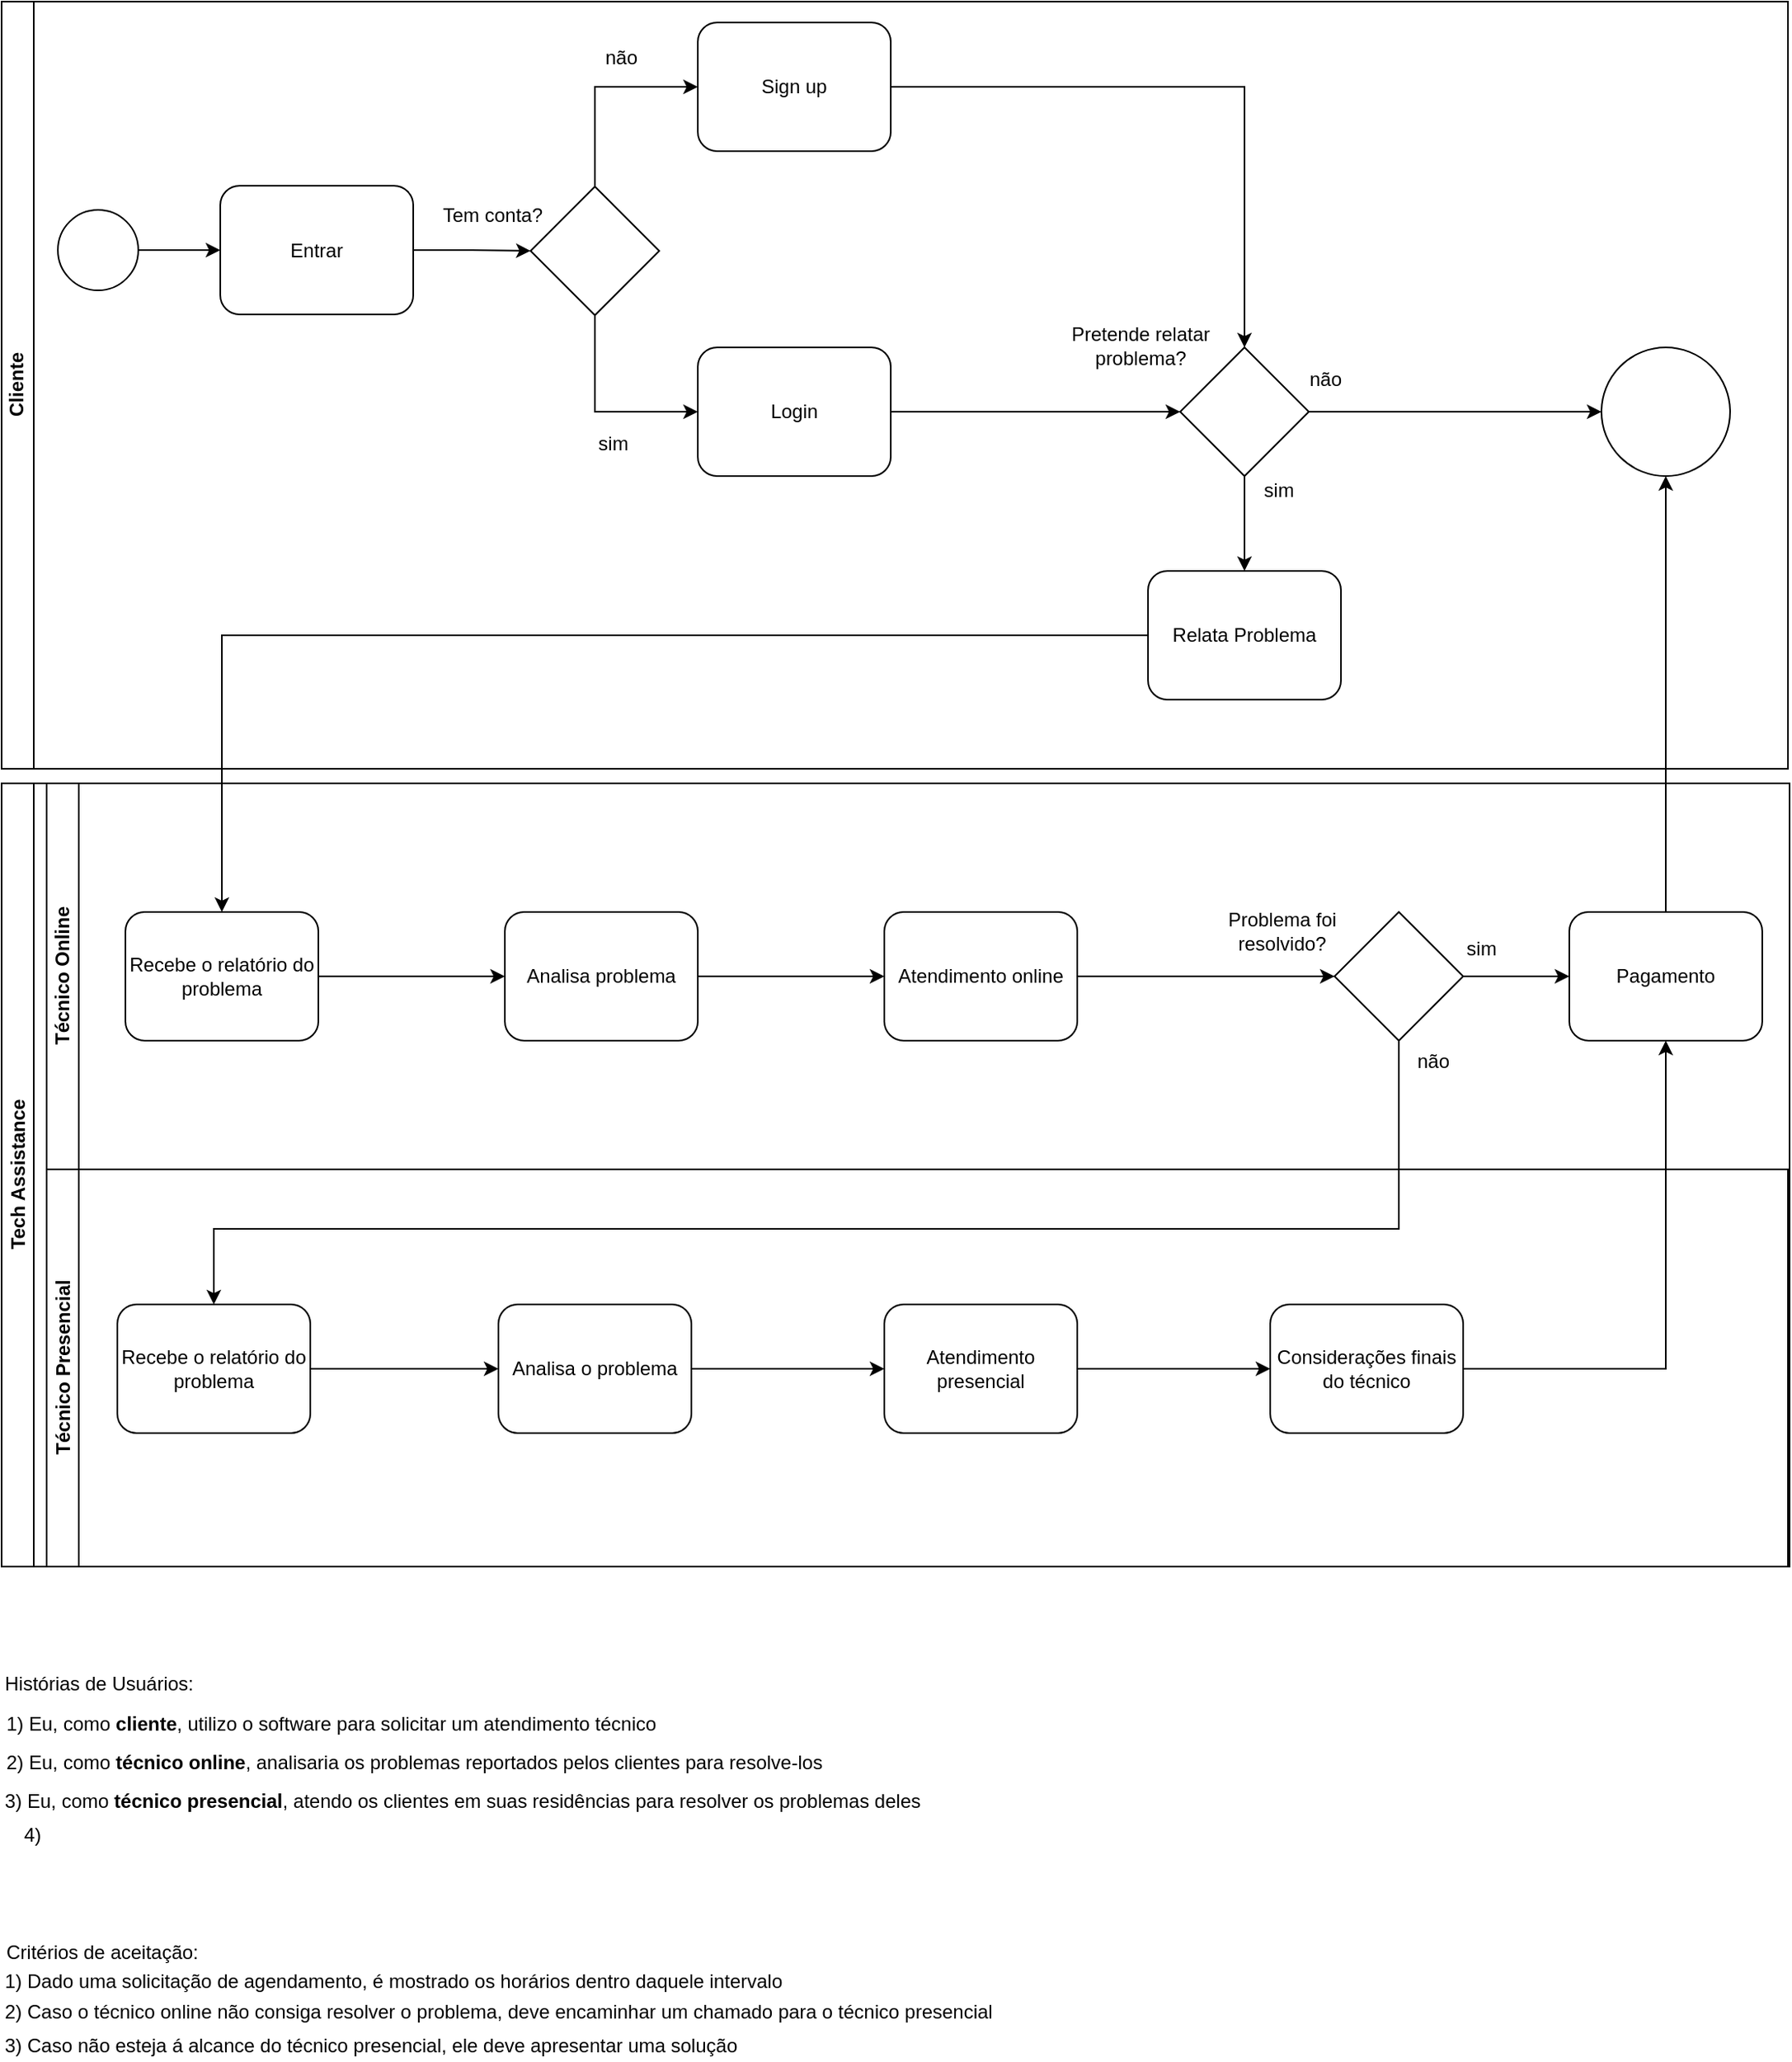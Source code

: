 <mxfile version="14.5.1" type="device" pages="4"><diagram id="fhYrM6fedOREc8LX-6zd" name="Fluxo de Negócios"><mxGraphModel dx="1422" dy="822" grid="0" gridSize="10" guides="1" tooltips="1" connect="1" arrows="1" fold="1" page="1" pageScale="1" pageWidth="1169" pageHeight="1654" math="0" shadow="0"><root><mxCell id="0"/><mxCell id="1" parent="0"/><mxCell id="6hOFbWfF97zYFT2G8j-g-1" value="Cliente" style="swimlane;html=1;horizontal=0;startSize=20;" parent="1" vertex="1"><mxGeometry x="29" y="41" width="1111" height="477" as="geometry"/></mxCell><mxCell id="6hOFbWfF97zYFT2G8j-g-12" style="edgeStyle=orthogonalEdgeStyle;rounded=0;orthogonalLoop=1;jettySize=auto;html=1;exitX=1;exitY=0.5;exitDx=0;exitDy=0;entryX=0;entryY=0.5;entryDx=0;entryDy=0;" parent="6hOFbWfF97zYFT2G8j-g-1" source="6hOFbWfF97zYFT2G8j-g-3" target="6hOFbWfF97zYFT2G8j-g-5" edge="1"><mxGeometry relative="1" as="geometry"/></mxCell><mxCell id="6hOFbWfF97zYFT2G8j-g-3" value="" style="shape=mxgraph.bpmn.shape;html=1;verticalLabelPosition=bottom;labelBackgroundColor=#ffffff;verticalAlign=top;align=center;perimeter=ellipsePerimeter;outlineConnect=0;outline=standard;symbol=general;" parent="6hOFbWfF97zYFT2G8j-g-1" vertex="1"><mxGeometry x="35" y="129.5" width="50" height="50" as="geometry"/></mxCell><mxCell id="6hOFbWfF97zYFT2G8j-g-7" style="edgeStyle=orthogonalEdgeStyle;rounded=0;orthogonalLoop=1;jettySize=auto;html=1;exitX=1;exitY=0.5;exitDx=0;exitDy=0;entryX=0;entryY=0.5;entryDx=0;entryDy=0;" parent="6hOFbWfF97zYFT2G8j-g-1" source="6hOFbWfF97zYFT2G8j-g-5" target="6hOFbWfF97zYFT2G8j-g-6" edge="1"><mxGeometry relative="1" as="geometry"/></mxCell><mxCell id="6hOFbWfF97zYFT2G8j-g-5" value="Entrar" style="shape=ext;rounded=1;html=1;whiteSpace=wrap;" parent="6hOFbWfF97zYFT2G8j-g-1" vertex="1"><mxGeometry x="136" y="114.5" width="120" height="80" as="geometry"/></mxCell><mxCell id="6hOFbWfF97zYFT2G8j-g-10" style="edgeStyle=orthogonalEdgeStyle;rounded=0;orthogonalLoop=1;jettySize=auto;html=1;exitX=0.5;exitY=0;exitDx=0;exitDy=0;entryX=0;entryY=0.5;entryDx=0;entryDy=0;" parent="6hOFbWfF97zYFT2G8j-g-1" source="6hOFbWfF97zYFT2G8j-g-6" target="6hOFbWfF97zYFT2G8j-g-9" edge="1"><mxGeometry relative="1" as="geometry"/></mxCell><mxCell id="6hOFbWfF97zYFT2G8j-g-11" style="edgeStyle=orthogonalEdgeStyle;rounded=0;orthogonalLoop=1;jettySize=auto;html=1;exitX=0.5;exitY=1;exitDx=0;exitDy=0;entryX=0;entryY=0.5;entryDx=0;entryDy=0;" parent="6hOFbWfF97zYFT2G8j-g-1" source="6hOFbWfF97zYFT2G8j-g-6" target="6hOFbWfF97zYFT2G8j-g-8" edge="1"><mxGeometry relative="1" as="geometry"/></mxCell><mxCell id="6hOFbWfF97zYFT2G8j-g-6" value="" style="rhombus;whiteSpace=wrap;html=1;" parent="6hOFbWfF97zYFT2G8j-g-1" vertex="1"><mxGeometry x="329" y="115" width="80" height="80" as="geometry"/></mxCell><mxCell id="6hOFbWfF97zYFT2G8j-g-22" style="edgeStyle=orthogonalEdgeStyle;rounded=0;orthogonalLoop=1;jettySize=auto;html=1;exitX=1;exitY=0.5;exitDx=0;exitDy=0;entryX=0;entryY=0.5;entryDx=0;entryDy=0;" parent="6hOFbWfF97zYFT2G8j-g-1" source="6hOFbWfF97zYFT2G8j-g-8" target="6hOFbWfF97zYFT2G8j-g-21" edge="1"><mxGeometry relative="1" as="geometry"/></mxCell><mxCell id="6hOFbWfF97zYFT2G8j-g-8" value="Login" style="shape=ext;rounded=1;html=1;whiteSpace=wrap;" parent="6hOFbWfF97zYFT2G8j-g-1" vertex="1"><mxGeometry x="433" y="215" width="120" height="80" as="geometry"/></mxCell><mxCell id="6hOFbWfF97zYFT2G8j-g-14" style="edgeStyle=orthogonalEdgeStyle;rounded=0;orthogonalLoop=1;jettySize=auto;html=1;exitX=1;exitY=0.5;exitDx=0;exitDy=0;entryX=0.5;entryY=0;entryDx=0;entryDy=0;" parent="6hOFbWfF97zYFT2G8j-g-1" source="6hOFbWfF97zYFT2G8j-g-9" target="6hOFbWfF97zYFT2G8j-g-21" edge="1"><mxGeometry relative="1" as="geometry"><mxPoint x="713" y="53" as="targetPoint"/></mxGeometry></mxCell><mxCell id="6hOFbWfF97zYFT2G8j-g-9" value="Sign up" style="shape=ext;rounded=1;html=1;whiteSpace=wrap;" parent="6hOFbWfF97zYFT2G8j-g-1" vertex="1"><mxGeometry x="433" y="13" width="120" height="80" as="geometry"/></mxCell><mxCell id="6hOFbWfF97zYFT2G8j-g-16" value="Tem conta?" style="text;html=1;align=center;verticalAlign=middle;resizable=0;points=[];autosize=1;" parent="6hOFbWfF97zYFT2G8j-g-1" vertex="1"><mxGeometry x="269" y="124" width="72" height="18" as="geometry"/></mxCell><mxCell id="6hOFbWfF97zYFT2G8j-g-17" value="sim" style="text;html=1;align=center;verticalAlign=middle;resizable=0;points=[];autosize=1;" parent="6hOFbWfF97zYFT2G8j-g-1" vertex="1"><mxGeometry x="365" y="266" width="29" height="18" as="geometry"/></mxCell><mxCell id="6hOFbWfF97zYFT2G8j-g-18" value="não" style="text;html=1;align=center;verticalAlign=middle;resizable=0;points=[];autosize=1;" parent="6hOFbWfF97zYFT2G8j-g-1" vertex="1"><mxGeometry x="370" y="26" width="30" height="18" as="geometry"/></mxCell><mxCell id="6hOFbWfF97zYFT2G8j-g-26" style="edgeStyle=orthogonalEdgeStyle;rounded=0;orthogonalLoop=1;jettySize=auto;html=1;exitX=1;exitY=0.5;exitDx=0;exitDy=0;entryX=0;entryY=0.5;entryDx=0;entryDy=0;" parent="6hOFbWfF97zYFT2G8j-g-1" source="6hOFbWfF97zYFT2G8j-g-21" target="6hOFbWfF97zYFT2G8j-g-25" edge="1"><mxGeometry relative="1" as="geometry"/></mxCell><mxCell id="6hOFbWfF97zYFT2G8j-g-32" style="edgeStyle=orthogonalEdgeStyle;rounded=0;orthogonalLoop=1;jettySize=auto;html=1;exitX=0.5;exitY=1;exitDx=0;exitDy=0;entryX=0.5;entryY=0;entryDx=0;entryDy=0;" parent="6hOFbWfF97zYFT2G8j-g-1" source="6hOFbWfF97zYFT2G8j-g-21" target="6hOFbWfF97zYFT2G8j-g-31" edge="1"><mxGeometry relative="1" as="geometry"/></mxCell><mxCell id="6hOFbWfF97zYFT2G8j-g-21" value="" style="rhombus;whiteSpace=wrap;html=1;" parent="6hOFbWfF97zYFT2G8j-g-1" vertex="1"><mxGeometry x="733" y="215" width="80" height="80" as="geometry"/></mxCell><mxCell id="6hOFbWfF97zYFT2G8j-g-24" value="Pretende relatar&lt;br&gt;problema?" style="text;html=1;align=center;verticalAlign=middle;resizable=0;points=[];autosize=1;" parent="6hOFbWfF97zYFT2G8j-g-1" vertex="1"><mxGeometry x="660" y="198" width="96" height="32" as="geometry"/></mxCell><mxCell id="6hOFbWfF97zYFT2G8j-g-25" value="" style="ellipse;whiteSpace=wrap;html=1;aspect=fixed;" parent="6hOFbWfF97zYFT2G8j-g-1" vertex="1"><mxGeometry x="995" y="215" width="80" height="80" as="geometry"/></mxCell><mxCell id="6hOFbWfF97zYFT2G8j-g-27" value="não" style="text;html=1;align=center;verticalAlign=middle;resizable=0;points=[];autosize=1;" parent="6hOFbWfF97zYFT2G8j-g-1" vertex="1"><mxGeometry x="808" y="226" width="30" height="18" as="geometry"/></mxCell><mxCell id="6hOFbWfF97zYFT2G8j-g-28" value="sim" style="text;html=1;align=center;verticalAlign=middle;resizable=0;points=[];autosize=1;" parent="6hOFbWfF97zYFT2G8j-g-1" vertex="1"><mxGeometry x="779" y="295" width="29" height="18" as="geometry"/></mxCell><mxCell id="6hOFbWfF97zYFT2G8j-g-31" value="Relata Problema" style="shape=ext;rounded=1;html=1;whiteSpace=wrap;" parent="6hOFbWfF97zYFT2G8j-g-1" vertex="1"><mxGeometry x="713" y="354" width="120" height="80" as="geometry"/></mxCell><mxCell id="6hOFbWfF97zYFT2G8j-g-20" value="Tech Assistance" style="swimlane;html=1;horizontal=0;startSize=20;" parent="1" vertex="1"><mxGeometry x="29" y="527" width="1112" height="487" as="geometry"/></mxCell><mxCell id="6hOFbWfF97zYFT2G8j-g-30" value="Técnico Online" style="swimlane;html=1;horizontal=0;startSize=20;" parent="6hOFbWfF97zYFT2G8j-g-20" vertex="1"><mxGeometry x="28" width="1084" height="240" as="geometry"/></mxCell><mxCell id="6hOFbWfF97zYFT2G8j-g-37" style="edgeStyle=orthogonalEdgeStyle;rounded=0;orthogonalLoop=1;jettySize=auto;html=1;exitX=1;exitY=0.5;exitDx=0;exitDy=0;entryX=0;entryY=0.5;entryDx=0;entryDy=0;" parent="6hOFbWfF97zYFT2G8j-g-30" source="6hOFbWfF97zYFT2G8j-g-33" target="6hOFbWfF97zYFT2G8j-g-36" edge="1"><mxGeometry relative="1" as="geometry"/></mxCell><mxCell id="6hOFbWfF97zYFT2G8j-g-33" value="Recebe o relatório do problema" style="shape=ext;rounded=1;html=1;whiteSpace=wrap;" parent="6hOFbWfF97zYFT2G8j-g-30" vertex="1"><mxGeometry x="49" y="80" width="120" height="80" as="geometry"/></mxCell><mxCell id="6hOFbWfF97zYFT2G8j-g-41" style="edgeStyle=orthogonalEdgeStyle;rounded=0;orthogonalLoop=1;jettySize=auto;html=1;exitX=1;exitY=0.5;exitDx=0;exitDy=0;entryX=0;entryY=0.5;entryDx=0;entryDy=0;" parent="6hOFbWfF97zYFT2G8j-g-30" source="6hOFbWfF97zYFT2G8j-g-36" target="6hOFbWfF97zYFT2G8j-g-40" edge="1"><mxGeometry relative="1" as="geometry"/></mxCell><mxCell id="6hOFbWfF97zYFT2G8j-g-36" value="Analisa problema" style="shape=ext;rounded=1;html=1;whiteSpace=wrap;" parent="6hOFbWfF97zYFT2G8j-g-30" vertex="1"><mxGeometry x="285" y="80" width="120" height="80" as="geometry"/></mxCell><mxCell id="6hOFbWfF97zYFT2G8j-g-43" style="edgeStyle=orthogonalEdgeStyle;rounded=0;orthogonalLoop=1;jettySize=auto;html=1;exitX=1;exitY=0.5;exitDx=0;exitDy=0;entryX=0;entryY=0.5;entryDx=0;entryDy=0;" parent="6hOFbWfF97zYFT2G8j-g-30" source="6hOFbWfF97zYFT2G8j-g-40" target="6hOFbWfF97zYFT2G8j-g-42" edge="1"><mxGeometry relative="1" as="geometry"/></mxCell><mxCell id="6hOFbWfF97zYFT2G8j-g-40" value="Atendimento online" style="shape=ext;rounded=1;html=1;whiteSpace=wrap;" parent="6hOFbWfF97zYFT2G8j-g-30" vertex="1"><mxGeometry x="521" y="80" width="120" height="80" as="geometry"/></mxCell><mxCell id="LkQ3J-r3MltWaJuAtTZb-3" style="edgeStyle=orthogonalEdgeStyle;rounded=0;orthogonalLoop=1;jettySize=auto;html=1;exitX=1;exitY=0.5;exitDx=0;exitDy=0;" parent="6hOFbWfF97zYFT2G8j-g-30" source="6hOFbWfF97zYFT2G8j-g-42" target="LkQ3J-r3MltWaJuAtTZb-1" edge="1"><mxGeometry relative="1" as="geometry"/></mxCell><mxCell id="6hOFbWfF97zYFT2G8j-g-42" value="" style="rhombus;whiteSpace=wrap;html=1;" parent="6hOFbWfF97zYFT2G8j-g-30" vertex="1"><mxGeometry x="801" y="80" width="80" height="80" as="geometry"/></mxCell><mxCell id="6hOFbWfF97zYFT2G8j-g-45" value="Problema foi&lt;br&gt;resolvido?" style="text;html=1;align=center;verticalAlign=middle;resizable=0;points=[];autosize=1;" parent="6hOFbWfF97zYFT2G8j-g-30" vertex="1"><mxGeometry x="729" y="76" width="77" height="32" as="geometry"/></mxCell><mxCell id="6hOFbWfF97zYFT2G8j-g-46" value="sim" style="text;html=1;align=center;verticalAlign=middle;resizable=0;points=[];autosize=1;" parent="6hOFbWfF97zYFT2G8j-g-30" vertex="1"><mxGeometry x="877" y="94" width="29" height="18" as="geometry"/></mxCell><mxCell id="6hOFbWfF97zYFT2G8j-g-47" value="não" style="text;html=1;align=center;verticalAlign=middle;resizable=0;points=[];autosize=1;" parent="6hOFbWfF97zYFT2G8j-g-30" vertex="1"><mxGeometry x="847" y="164" width="30" height="18" as="geometry"/></mxCell><mxCell id="LkQ3J-r3MltWaJuAtTZb-1" value="Pagamento" style="shape=ext;rounded=1;html=1;whiteSpace=wrap;" parent="6hOFbWfF97zYFT2G8j-g-30" vertex="1"><mxGeometry x="947" y="80" width="120" height="80" as="geometry"/></mxCell><mxCell id="6hOFbWfF97zYFT2G8j-g-49" value="Técnico Presencial" style="swimlane;html=1;horizontal=0;startSize=20;" parent="6hOFbWfF97zYFT2G8j-g-20" vertex="1"><mxGeometry x="28" y="240" width="1083" height="247" as="geometry"/></mxCell><mxCell id="6hOFbWfF97zYFT2G8j-g-53" style="edgeStyle=orthogonalEdgeStyle;rounded=0;orthogonalLoop=1;jettySize=auto;html=1;exitX=1;exitY=0.5;exitDx=0;exitDy=0;entryX=0;entryY=0.5;entryDx=0;entryDy=0;" parent="6hOFbWfF97zYFT2G8j-g-49" source="6hOFbWfF97zYFT2G8j-g-50" target="6hOFbWfF97zYFT2G8j-g-52" edge="1"><mxGeometry relative="1" as="geometry"/></mxCell><mxCell id="6hOFbWfF97zYFT2G8j-g-50" value="Recebe o relatório do problema" style="shape=ext;rounded=1;html=1;whiteSpace=wrap;" parent="6hOFbWfF97zYFT2G8j-g-49" vertex="1"><mxGeometry x="44" y="84" width="120" height="80" as="geometry"/></mxCell><mxCell id="6hOFbWfF97zYFT2G8j-g-55" style="edgeStyle=orthogonalEdgeStyle;rounded=0;orthogonalLoop=1;jettySize=auto;html=1;exitX=1;exitY=0.5;exitDx=0;exitDy=0;entryX=0;entryY=0.5;entryDx=0;entryDy=0;" parent="6hOFbWfF97zYFT2G8j-g-49" source="6hOFbWfF97zYFT2G8j-g-52" target="6hOFbWfF97zYFT2G8j-g-54" edge="1"><mxGeometry relative="1" as="geometry"/></mxCell><mxCell id="6hOFbWfF97zYFT2G8j-g-52" value="Analisa o problema" style="shape=ext;rounded=1;html=1;whiteSpace=wrap;" parent="6hOFbWfF97zYFT2G8j-g-49" vertex="1"><mxGeometry x="281" y="84" width="120" height="80" as="geometry"/></mxCell><mxCell id="6hOFbWfF97zYFT2G8j-g-57" style="edgeStyle=orthogonalEdgeStyle;rounded=0;orthogonalLoop=1;jettySize=auto;html=1;exitX=1;exitY=0.5;exitDx=0;exitDy=0;entryX=0;entryY=0.5;entryDx=0;entryDy=0;" parent="6hOFbWfF97zYFT2G8j-g-49" source="6hOFbWfF97zYFT2G8j-g-54" target="6hOFbWfF97zYFT2G8j-g-56" edge="1"><mxGeometry relative="1" as="geometry"/></mxCell><mxCell id="6hOFbWfF97zYFT2G8j-g-54" value="Atendimento presencial" style="shape=ext;rounded=1;html=1;whiteSpace=wrap;" parent="6hOFbWfF97zYFT2G8j-g-49" vertex="1"><mxGeometry x="521" y="84" width="120" height="80" as="geometry"/></mxCell><mxCell id="6hOFbWfF97zYFT2G8j-g-56" value="Considerações finais do técnico" style="shape=ext;rounded=1;html=1;whiteSpace=wrap;" parent="6hOFbWfF97zYFT2G8j-g-49" vertex="1"><mxGeometry x="761" y="84" width="120" height="80" as="geometry"/></mxCell><mxCell id="6hOFbWfF97zYFT2G8j-g-51" style="edgeStyle=orthogonalEdgeStyle;rounded=0;orthogonalLoop=1;jettySize=auto;html=1;exitX=0.5;exitY=1;exitDx=0;exitDy=0;entryX=0.5;entryY=0;entryDx=0;entryDy=0;" parent="6hOFbWfF97zYFT2G8j-g-20" source="6hOFbWfF97zYFT2G8j-g-42" target="6hOFbWfF97zYFT2G8j-g-50" edge="1"><mxGeometry relative="1" as="geometry"><Array as="points"><mxPoint x="869" y="277"/><mxPoint x="132" y="277"/></Array></mxGeometry></mxCell><mxCell id="LkQ3J-r3MltWaJuAtTZb-2" style="edgeStyle=orthogonalEdgeStyle;rounded=0;orthogonalLoop=1;jettySize=auto;html=1;exitX=1;exitY=0.5;exitDx=0;exitDy=0;" parent="6hOFbWfF97zYFT2G8j-g-20" source="6hOFbWfF97zYFT2G8j-g-56" target="LkQ3J-r3MltWaJuAtTZb-1" edge="1"><mxGeometry relative="1" as="geometry"/></mxCell><mxCell id="6hOFbWfF97zYFT2G8j-g-48" style="edgeStyle=orthogonalEdgeStyle;rounded=0;orthogonalLoop=1;jettySize=auto;html=1;exitX=0;exitY=0.5;exitDx=0;exitDy=0;entryX=0.5;entryY=0;entryDx=0;entryDy=0;" parent="1" source="6hOFbWfF97zYFT2G8j-g-31" target="6hOFbWfF97zYFT2G8j-g-33" edge="1"><mxGeometry relative="1" as="geometry"/></mxCell><mxCell id="LkQ3J-r3MltWaJuAtTZb-4" style="edgeStyle=orthogonalEdgeStyle;rounded=0;orthogonalLoop=1;jettySize=auto;html=1;exitX=0.5;exitY=0;exitDx=0;exitDy=0;entryX=0.5;entryY=1;entryDx=0;entryDy=0;" parent="1" source="LkQ3J-r3MltWaJuAtTZb-1" target="6hOFbWfF97zYFT2G8j-g-25" edge="1"><mxGeometry relative="1" as="geometry"/></mxCell><mxCell id="DTJ91bI0KCERQVyv46Px-1" value="Histórias de Usuários:" style="text;html=1;align=left;verticalAlign=middle;resizable=0;points=[];autosize=1;" parent="1" vertex="1"><mxGeometry x="29" y="1078" width="127" height="18" as="geometry"/></mxCell><mxCell id="DTJ91bI0KCERQVyv46Px-2" value="1) Eu, como &lt;b&gt;cliente&lt;/b&gt;, utilizo o software para solicitar um atendimento técnico" style="text;html=1;align=left;verticalAlign=middle;resizable=0;points=[];autosize=1;" parent="1" vertex="1"><mxGeometry x="30" y="1103" width="414" height="18" as="geometry"/></mxCell><mxCell id="DTJ91bI0KCERQVyv46Px-3" value="&lt;div&gt;&lt;span&gt;2) Eu, como &lt;/span&gt;&lt;b&gt;técnico online&lt;/b&gt;&lt;span&gt;, analisaria os problemas reportados pelos clientes para resolve-los&lt;/span&gt;&lt;/div&gt;" style="text;html=1;align=left;verticalAlign=middle;resizable=0;points=[];autosize=1;" parent="1" vertex="1"><mxGeometry x="30" y="1127" width="518" height="18" as="geometry"/></mxCell><mxCell id="DTJ91bI0KCERQVyv46Px-4" value="3) Eu, como &lt;b&gt;técnico presencial&lt;/b&gt;, atendo os clientes em suas residências para resolver os problemas deles" style="text;html=1;align=left;verticalAlign=middle;resizable=0;points=[];autosize=1;" parent="1" vertex="1"><mxGeometry x="29" y="1151" width="580" height="18" as="geometry"/></mxCell><mxCell id="CYKeE9gmk5xtWuaOP8tf-1" value="Critérios de aceitação:" style="text;html=1;align=left;verticalAlign=middle;resizable=0;points=[];autosize=1;" parent="1" vertex="1"><mxGeometry x="30" y="1245" width="129" height="18" as="geometry"/></mxCell><mxCell id="CYKeE9gmk5xtWuaOP8tf-2" value="1) Dado uma solicitação de agendamento, é mostrado os horários dentro daquele intervalo" style="text;html=1;align=left;verticalAlign=middle;resizable=0;points=[];autosize=1;" parent="1" vertex="1"><mxGeometry x="29" y="1263" width="494" height="18" as="geometry"/></mxCell><mxCell id="CYKeE9gmk5xtWuaOP8tf-3" value="2) Caso o técnico online não consiga resolver o problema, deve encaminhar um chamado para o técnico presencial&amp;nbsp;" style="text;html=1;align=left;verticalAlign=middle;resizable=0;points=[];autosize=1;" parent="1" vertex="1"><mxGeometry x="29" y="1282" width="628" height="18" as="geometry"/></mxCell><mxCell id="CYKeE9gmk5xtWuaOP8tf-4" value="3) Caso não esteja á alcance do técnico presencial, ele deve apresentar uma solução" style="text;html=1;align=left;verticalAlign=middle;resizable=0;points=[];autosize=1;" parent="1" vertex="1"><mxGeometry x="29" y="1303" width="466" height="18" as="geometry"/></mxCell><mxCell id="KHl_Q2VWsp2eJojomjVz-1" value="4)&amp;nbsp;" style="text;html=1;strokeColor=none;fillColor=none;align=center;verticalAlign=middle;whiteSpace=wrap;rounded=0;" vertex="1" parent="1"><mxGeometry x="30" y="1171" width="40" height="20" as="geometry"/></mxCell></root></mxGraphModel></diagram><diagram id="Uy4hzoEuqUokP6v6UYgX" name="Diagrama ER"><mxGraphModel dx="1422" dy="822" grid="0" gridSize="10" guides="1" tooltips="1" connect="1" arrows="1" fold="1" page="1" pageScale="1" pageWidth="1169" pageHeight="1654" math="0" shadow="0"><root><mxCell id="2-ZSqhqYMnoBmDnUbMwL-0"/><mxCell id="2-ZSqhqYMnoBmDnUbMwL-1" parent="2-ZSqhqYMnoBmDnUbMwL-0"/><mxCell id="zXhLOtwSqZOTrxeQM2Ml-44" value="" style="ellipse;whiteSpace=wrap;html=1;" parent="2-ZSqhqYMnoBmDnUbMwL-1" vertex="1"><mxGeometry x="195" y="618" width="120" height="60" as="geometry"/></mxCell><mxCell id="zXhLOtwSqZOTrxeQM2Ml-41" value="" style="ellipse;whiteSpace=wrap;html=1;" parent="2-ZSqhqYMnoBmDnUbMwL-1" vertex="1"><mxGeometry x="458" y="656" width="120" height="60" as="geometry"/></mxCell><mxCell id="aGDb4Ro1W5bUOzmWCLxA-2" style="rounded=0;orthogonalLoop=1;jettySize=auto;html=1;exitX=0;exitY=0.5;exitDx=0;exitDy=0;entryX=1;entryY=0.5;entryDx=0;entryDy=0;endArrow=none;endFill=0;" parent="2-ZSqhqYMnoBmDnUbMwL-1" source="aGDb4Ro1W5bUOzmWCLxA-0" target="aGDb4Ro1W5bUOzmWCLxA-1" edge="1"><mxGeometry relative="1" as="geometry"/></mxCell><mxCell id="aGDb4Ro1W5bUOzmWCLxA-4" style="edgeStyle=none;rounded=0;orthogonalLoop=1;jettySize=auto;html=1;exitX=0;exitY=0;exitDx=0;exitDy=0;entryX=1;entryY=1;entryDx=0;entryDy=0;endArrow=none;endFill=0;" parent="2-ZSqhqYMnoBmDnUbMwL-1" source="aGDb4Ro1W5bUOzmWCLxA-0" target="aGDb4Ro1W5bUOzmWCLxA-3" edge="1"><mxGeometry relative="1" as="geometry"/></mxCell><mxCell id="aGDb4Ro1W5bUOzmWCLxA-6" style="edgeStyle=none;rounded=0;orthogonalLoop=1;jettySize=auto;html=1;exitX=0.25;exitY=0;exitDx=0;exitDy=0;entryX=0.5;entryY=1;entryDx=0;entryDy=0;endArrow=none;endFill=0;" parent="2-ZSqhqYMnoBmDnUbMwL-1" source="aGDb4Ro1W5bUOzmWCLxA-0" target="aGDb4Ro1W5bUOzmWCLxA-5" edge="1"><mxGeometry relative="1" as="geometry"/></mxCell><mxCell id="aGDb4Ro1W5bUOzmWCLxA-8" style="edgeStyle=none;rounded=0;orthogonalLoop=1;jettySize=auto;html=1;exitX=1;exitY=0.5;exitDx=0;exitDy=0;entryX=0;entryY=0.5;entryDx=0;entryDy=0;endArrow=none;endFill=0;" parent="2-ZSqhqYMnoBmDnUbMwL-1" source="aGDb4Ro1W5bUOzmWCLxA-0" target="aGDb4Ro1W5bUOzmWCLxA-7" edge="1"><mxGeometry relative="1" as="geometry"/></mxCell><mxCell id="aGDb4Ro1W5bUOzmWCLxA-20" style="edgeStyle=none;rounded=0;orthogonalLoop=1;jettySize=auto;html=1;exitX=0;exitY=1;exitDx=0;exitDy=0;entryX=1;entryY=0;entryDx=0;entryDy=0;endArrow=none;endFill=0;" parent="2-ZSqhqYMnoBmDnUbMwL-1" source="aGDb4Ro1W5bUOzmWCLxA-0" target="aGDb4Ro1W5bUOzmWCLxA-19" edge="1"><mxGeometry relative="1" as="geometry"/></mxCell><mxCell id="aGDb4Ro1W5bUOzmWCLxA-22" style="edgeStyle=none;rounded=0;orthogonalLoop=1;jettySize=auto;html=1;exitX=0.5;exitY=1;exitDx=0;exitDy=0;entryX=0.5;entryY=0;entryDx=0;entryDy=0;endArrow=none;endFill=0;" parent="2-ZSqhqYMnoBmDnUbMwL-1" source="aGDb4Ro1W5bUOzmWCLxA-0" target="aGDb4Ro1W5bUOzmWCLxA-21" edge="1"><mxGeometry relative="1" as="geometry"/></mxCell><mxCell id="aGDb4Ro1W5bUOzmWCLxA-0" value="Cliente" style="whiteSpace=wrap;html=1;align=center;" parent="2-ZSqhqYMnoBmDnUbMwL-1" vertex="1"><mxGeometry x="692" y="235" width="100" height="40" as="geometry"/></mxCell><mxCell id="aGDb4Ro1W5bUOzmWCLxA-1" value="Id_cliente" style="ellipse;whiteSpace=wrap;html=1;align=center;fontStyle=4;" parent="2-ZSqhqYMnoBmDnUbMwL-1" vertex="1"><mxGeometry x="484" y="235" width="100" height="40" as="geometry"/></mxCell><mxCell id="aGDb4Ro1W5bUOzmWCLxA-3" value="email" style="ellipse;whiteSpace=wrap;html=1;align=center;" parent="2-ZSqhqYMnoBmDnUbMwL-1" vertex="1"><mxGeometry x="484" y="149" width="100" height="40" as="geometry"/></mxCell><mxCell id="aGDb4Ro1W5bUOzmWCLxA-5" value="senha" style="ellipse;whiteSpace=wrap;html=1;align=center;" parent="2-ZSqhqYMnoBmDnUbMwL-1" vertex="1"><mxGeometry x="628.25" y="149" width="100" height="40" as="geometry"/></mxCell><mxCell id="aGDb4Ro1W5bUOzmWCLxA-15" style="edgeStyle=none;rounded=0;orthogonalLoop=1;jettySize=auto;html=1;exitX=1;exitY=0.5;exitDx=0;exitDy=0;entryX=0;entryY=0.5;entryDx=0;entryDy=0;endArrow=none;endFill=0;" parent="2-ZSqhqYMnoBmDnUbMwL-1" source="aGDb4Ro1W5bUOzmWCLxA-7" target="aGDb4Ro1W5bUOzmWCLxA-13" edge="1"><mxGeometry relative="1" as="geometry"/></mxCell><mxCell id="aGDb4Ro1W5bUOzmWCLxA-16" style="edgeStyle=none;rounded=0;orthogonalLoop=1;jettySize=auto;html=1;exitX=0.5;exitY=0;exitDx=0;exitDy=0;entryX=0.5;entryY=1;entryDx=0;entryDy=0;endArrow=none;endFill=0;" parent="2-ZSqhqYMnoBmDnUbMwL-1" source="aGDb4Ro1W5bUOzmWCLxA-7" target="aGDb4Ro1W5bUOzmWCLxA-11" edge="1"><mxGeometry relative="1" as="geometry"/></mxCell><mxCell id="aGDb4Ro1W5bUOzmWCLxA-17" style="edgeStyle=none;rounded=0;orthogonalLoop=1;jettySize=auto;html=1;exitX=1;exitY=0;exitDx=0;exitDy=0;entryX=0;entryY=1;entryDx=0;entryDy=0;endArrow=none;endFill=0;" parent="2-ZSqhqYMnoBmDnUbMwL-1" source="aGDb4Ro1W5bUOzmWCLxA-7" target="aGDb4Ro1W5bUOzmWCLxA-12" edge="1"><mxGeometry relative="1" as="geometry"/></mxCell><mxCell id="aGDb4Ro1W5bUOzmWCLxA-18" style="edgeStyle=none;rounded=0;orthogonalLoop=1;jettySize=auto;html=1;exitX=1;exitY=1;exitDx=0;exitDy=0;entryX=0;entryY=0;entryDx=0;entryDy=0;endArrow=none;endFill=0;" parent="2-ZSqhqYMnoBmDnUbMwL-1" source="aGDb4Ro1W5bUOzmWCLxA-7" target="aGDb4Ro1W5bUOzmWCLxA-14" edge="1"><mxGeometry relative="1" as="geometry"/></mxCell><mxCell id="aGDb4Ro1W5bUOzmWCLxA-7" value="Endereço" style="ellipse;whiteSpace=wrap;html=1;align=center;" parent="2-ZSqhqYMnoBmDnUbMwL-1" vertex="1"><mxGeometry x="900" y="235" width="100" height="40" as="geometry"/></mxCell><mxCell id="aGDb4Ro1W5bUOzmWCLxA-29" style="edgeStyle=none;rounded=0;orthogonalLoop=1;jettySize=auto;html=1;exitX=1;exitY=0.5;exitDx=0;exitDy=0;entryX=0;entryY=0.5;entryDx=0;entryDy=0;endArrow=none;endFill=0;" parent="2-ZSqhqYMnoBmDnUbMwL-1" source="aGDb4Ro1W5bUOzmWCLxA-9" target="aGDb4Ro1W5bUOzmWCLxA-24" edge="1"><mxGeometry relative="1" as="geometry"/></mxCell><mxCell id="aGDb4Ro1W5bUOzmWCLxA-33" style="edgeStyle=none;rounded=0;orthogonalLoop=1;jettySize=auto;html=1;exitX=0.5;exitY=1;exitDx=0;exitDy=0;entryX=0.5;entryY=0;entryDx=0;entryDy=0;endArrow=none;endFill=0;" parent="2-ZSqhqYMnoBmDnUbMwL-1" source="aGDb4Ro1W5bUOzmWCLxA-9" target="aGDb4Ro1W5bUOzmWCLxA-30" edge="1"><mxGeometry relative="1" as="geometry"/></mxCell><mxCell id="aGDb4Ro1W5bUOzmWCLxA-9" value="Técnico" style="whiteSpace=wrap;html=1;align=center;" parent="2-ZSqhqYMnoBmDnUbMwL-1" vertex="1"><mxGeometry x="692" y="656" width="100" height="40" as="geometry"/></mxCell><mxCell id="aGDb4Ro1W5bUOzmWCLxA-35" style="edgeStyle=none;rounded=0;orthogonalLoop=1;jettySize=auto;html=1;exitX=0.5;exitY=0;exitDx=0;exitDy=0;endArrow=none;endFill=0;entryX=0;entryY=1;entryDx=0;entryDy=0;" parent="2-ZSqhqYMnoBmDnUbMwL-1" source="aGDb4Ro1W5bUOzmWCLxA-10" target="aGDb4Ro1W5bUOzmWCLxA-30" edge="1"><mxGeometry relative="1" as="geometry"><mxPoint x="730.75" y="780" as="targetPoint"/></mxGeometry></mxCell><mxCell id="aGDb4Ro1W5bUOzmWCLxA-10" value="Técnico presencial" style="whiteSpace=wrap;html=1;align=center;" parent="2-ZSqhqYMnoBmDnUbMwL-1" vertex="1"><mxGeometry x="511.5" y="814" width="100" height="40" as="geometry"/></mxCell><mxCell id="aGDb4Ro1W5bUOzmWCLxA-11" value="Rua" style="ellipse;whiteSpace=wrap;html=1;align=center;" parent="2-ZSqhqYMnoBmDnUbMwL-1" vertex="1"><mxGeometry x="900" y="149" width="100" height="40" as="geometry"/></mxCell><mxCell id="aGDb4Ro1W5bUOzmWCLxA-12" value="Número" style="ellipse;whiteSpace=wrap;html=1;align=center;" parent="2-ZSqhqYMnoBmDnUbMwL-1" vertex="1"><mxGeometry x="1043" y="149" width="100" height="40" as="geometry"/></mxCell><mxCell id="aGDb4Ro1W5bUOzmWCLxA-13" value="Cidade" style="ellipse;whiteSpace=wrap;html=1;align=center;" parent="2-ZSqhqYMnoBmDnUbMwL-1" vertex="1"><mxGeometry x="1043" y="235" width="100" height="40" as="geometry"/></mxCell><mxCell id="aGDb4Ro1W5bUOzmWCLxA-14" value="Estado" style="ellipse;whiteSpace=wrap;html=1;align=center;" parent="2-ZSqhqYMnoBmDnUbMwL-1" vertex="1"><mxGeometry x="1043" y="321" width="100" height="40" as="geometry"/></mxCell><mxCell id="aGDb4Ro1W5bUOzmWCLxA-19" value="Nome completo" style="ellipse;whiteSpace=wrap;html=1;align=center;" parent="2-ZSqhqYMnoBmDnUbMwL-1" vertex="1"><mxGeometry x="484" y="321" width="100" height="40" as="geometry"/></mxCell><mxCell id="aGDb4Ro1W5bUOzmWCLxA-21" value="Realiza" style="shape=rhombus;perimeter=rhombusPerimeter;whiteSpace=wrap;html=1;align=center;" parent="2-ZSqhqYMnoBmDnUbMwL-1" vertex="1"><mxGeometry x="682" y="343" width="120" height="60" as="geometry"/></mxCell><mxCell id="aGDb4Ro1W5bUOzmWCLxA-24" value="&lt;u&gt;Id_tecnico&lt;/u&gt;" style="ellipse;whiteSpace=wrap;html=1;align=center;" parent="2-ZSqhqYMnoBmDnUbMwL-1" vertex="1"><mxGeometry x="833.75" y="656" width="100" height="40" as="geometry"/></mxCell><mxCell id="aGDb4Ro1W5bUOzmWCLxA-34" style="edgeStyle=none;rounded=0;orthogonalLoop=1;jettySize=auto;html=1;exitX=0;exitY=0;exitDx=0;exitDy=0;entryX=1;entryY=1;entryDx=0;entryDy=0;endArrow=none;endFill=0;" parent="2-ZSqhqYMnoBmDnUbMwL-1" source="aGDb4Ro1W5bUOzmWCLxA-26" target="aGDb4Ro1W5bUOzmWCLxA-30" edge="1"><mxGeometry relative="1" as="geometry"/></mxCell><mxCell id="aGDb4Ro1W5bUOzmWCLxA-26" value="Técnico online" style="whiteSpace=wrap;html=1;align=center;" parent="2-ZSqhqYMnoBmDnUbMwL-1" vertex="1"><mxGeometry x="833.75" y="773" width="100" height="41" as="geometry"/></mxCell><mxCell id="aGDb4Ro1W5bUOzmWCLxA-27" value="(1, 1)" style="text;html=1;align=center;verticalAlign=middle;resizable=0;points=[];autosize=1;" parent="2-ZSqhqYMnoBmDnUbMwL-1" vertex="1"><mxGeometry x="744" y="300" width="38" height="18" as="geometry"/></mxCell><mxCell id="aGDb4Ro1W5bUOzmWCLxA-28" value="(n, m)" style="text;html=1;align=center;verticalAlign=middle;resizable=0;points=[];autosize=1;" parent="2-ZSqhqYMnoBmDnUbMwL-1" vertex="1"><mxGeometry x="740.75" y="612" width="50" height="20" as="geometry"/></mxCell><mxCell id="aGDb4Ro1W5bUOzmWCLxA-30" value="o" style="ellipse;whiteSpace=wrap;html=1;aspect=fixed;" parent="2-ZSqhqYMnoBmDnUbMwL-1" vertex="1"><mxGeometry x="729.5" y="727" width="25" height="25" as="geometry"/></mxCell><mxCell id="aGDb4Ro1W5bUOzmWCLxA-31" value="U" style="text;html=1;align=center;verticalAlign=middle;resizable=0;points=[];autosize=1;fontSize=21;rotation=-70;connectable=0;" parent="2-ZSqhqYMnoBmDnUbMwL-1" vertex="1"><mxGeometry x="758.5" y="741" width="25" height="29" as="geometry"/></mxCell><mxCell id="aGDb4Ro1W5bUOzmWCLxA-32" value="U" style="text;html=1;align=center;verticalAlign=middle;resizable=0;points=[];autosize=1;fontSize=21;rotation=70;connectable=0;" parent="2-ZSqhqYMnoBmDnUbMwL-1" vertex="1"><mxGeometry x="695" y="741" width="25" height="29" as="geometry"/></mxCell><mxCell id="aGDb4Ro1W5bUOzmWCLxA-37" style="edgeStyle=none;rounded=0;orthogonalLoop=1;jettySize=auto;html=1;exitX=0;exitY=1;exitDx=0;exitDy=0;entryX=1;entryY=0;entryDx=0;entryDy=0;endArrow=none;endFill=0;" parent="2-ZSqhqYMnoBmDnUbMwL-1" source="aGDb4Ro1W5bUOzmWCLxA-41" target="aGDb4Ro1W5bUOzmWCLxA-44" edge="1"><mxGeometry relative="1" as="geometry"/></mxCell><mxCell id="aGDb4Ro1W5bUOzmWCLxA-38" style="edgeStyle=none;rounded=0;orthogonalLoop=1;jettySize=auto;html=1;exitX=0;exitY=0.5;exitDx=0;exitDy=0;entryX=1;entryY=0.5;entryDx=0;entryDy=0;endArrow=none;endFill=0;" parent="2-ZSqhqYMnoBmDnUbMwL-1" source="aGDb4Ro1W5bUOzmWCLxA-41" target="aGDb4Ro1W5bUOzmWCLxA-42" edge="1"><mxGeometry relative="1" as="geometry"/></mxCell><mxCell id="aGDb4Ro1W5bUOzmWCLxA-39" style="edgeStyle=none;rounded=0;orthogonalLoop=1;jettySize=auto;html=1;exitX=0.5;exitY=1;exitDx=0;exitDy=0;entryX=0.5;entryY=0;entryDx=0;entryDy=0;endArrow=none;endFill=0;" parent="2-ZSqhqYMnoBmDnUbMwL-1" source="aGDb4Ro1W5bUOzmWCLxA-41" target="aGDb4Ro1W5bUOzmWCLxA-43" edge="1"><mxGeometry relative="1" as="geometry"/></mxCell><mxCell id="aGDb4Ro1W5bUOzmWCLxA-40" style="edgeStyle=none;rounded=0;orthogonalLoop=1;jettySize=auto;html=1;exitX=1;exitY=1;exitDx=0;exitDy=0;entryX=0;entryY=0;entryDx=0;entryDy=0;endArrow=none;endFill=0;" parent="2-ZSqhqYMnoBmDnUbMwL-1" source="aGDb4Ro1W5bUOzmWCLxA-41" target="aGDb4Ro1W5bUOzmWCLxA-45" edge="1"><mxGeometry relative="1" as="geometry"/></mxCell><mxCell id="aGDb4Ro1W5bUOzmWCLxA-46" style="edgeStyle=none;rounded=0;orthogonalLoop=1;jettySize=auto;html=1;exitX=0.5;exitY=0;exitDx=0;exitDy=0;entryX=0.5;entryY=1;entryDx=0;entryDy=0;endArrow=none;endFill=0;" parent="2-ZSqhqYMnoBmDnUbMwL-1" source="aGDb4Ro1W5bUOzmWCLxA-41" target="aGDb4Ro1W5bUOzmWCLxA-10" edge="1"><mxGeometry relative="1" as="geometry"/></mxCell><mxCell id="aGDb4Ro1W5bUOzmWCLxA-41" value="Endereço" style="ellipse;whiteSpace=wrap;html=1;align=center;" parent="2-ZSqhqYMnoBmDnUbMwL-1" vertex="1"><mxGeometry x="511.5" y="903" width="100" height="40" as="geometry"/></mxCell><mxCell id="aGDb4Ro1W5bUOzmWCLxA-42" value="Rua" style="ellipse;whiteSpace=wrap;html=1;align=center;" parent="2-ZSqhqYMnoBmDnUbMwL-1" vertex="1"><mxGeometry x="368.5" y="903" width="100" height="40" as="geometry"/></mxCell><mxCell id="aGDb4Ro1W5bUOzmWCLxA-43" value="Número" style="ellipse;whiteSpace=wrap;html=1;align=center;" parent="2-ZSqhqYMnoBmDnUbMwL-1" vertex="1"><mxGeometry x="511.5" y="989" width="100" height="40" as="geometry"/></mxCell><mxCell id="aGDb4Ro1W5bUOzmWCLxA-44" value="Cidade" style="ellipse;whiteSpace=wrap;html=1;align=center;" parent="2-ZSqhqYMnoBmDnUbMwL-1" vertex="1"><mxGeometry x="368.5" y="989" width="100" height="40" as="geometry"/></mxCell><mxCell id="aGDb4Ro1W5bUOzmWCLxA-45" value="Estado" style="ellipse;whiteSpace=wrap;html=1;align=center;" parent="2-ZSqhqYMnoBmDnUbMwL-1" vertex="1"><mxGeometry x="654.5" y="989" width="100" height="40" as="geometry"/></mxCell><mxCell id="zXhLOtwSqZOTrxeQM2Ml-0" value="CPF" style="ellipse;whiteSpace=wrap;html=1;align=center;" parent="2-ZSqhqYMnoBmDnUbMwL-1" vertex="1"><mxGeometry x="765" y="149" width="100" height="40" as="geometry"/></mxCell><mxCell id="zXhLOtwSqZOTrxeQM2Ml-2" value="" style="endArrow=none;html=1;exitX=0.75;exitY=0;exitDx=0;exitDy=0;entryX=0.5;entryY=1;entryDx=0;entryDy=0;" parent="2-ZSqhqYMnoBmDnUbMwL-1" source="aGDb4Ro1W5bUOzmWCLxA-0" target="zXhLOtwSqZOTrxeQM2Ml-0" edge="1"><mxGeometry width="50" height="50" relative="1" as="geometry"><mxPoint x="925" y="422" as="sourcePoint"/><mxPoint x="975" y="372" as="targetPoint"/></mxGeometry></mxCell><mxCell id="zXhLOtwSqZOTrxeQM2Ml-3" value="Complemento" style="ellipse;whiteSpace=wrap;html=1;align=center;" parent="2-ZSqhqYMnoBmDnUbMwL-1" vertex="1"><mxGeometry x="900" y="321" width="100" height="40" as="geometry"/></mxCell><mxCell id="zXhLOtwSqZOTrxeQM2Ml-4" value="" style="endArrow=none;html=1;exitX=0.5;exitY=0;exitDx=0;exitDy=0;entryX=0.5;entryY=1;entryDx=0;entryDy=0;" parent="2-ZSqhqYMnoBmDnUbMwL-1" source="zXhLOtwSqZOTrxeQM2Ml-3" target="aGDb4Ro1W5bUOzmWCLxA-7" edge="1"><mxGeometry width="50" height="50" relative="1" as="geometry"><mxPoint x="925" y="422" as="sourcePoint"/><mxPoint x="975" y="372" as="targetPoint"/></mxGeometry></mxCell><mxCell id="zXhLOtwSqZOTrxeQM2Ml-5" value="Pedido" style="whiteSpace=wrap;html=1;align=center;" parent="2-ZSqhqYMnoBmDnUbMwL-1" vertex="1"><mxGeometry x="692" y="452" width="100" height="40" as="geometry"/></mxCell><mxCell id="zXhLOtwSqZOTrxeQM2Ml-6" value="" style="endArrow=none;html=1;entryX=0.5;entryY=0;entryDx=0;entryDy=0;exitX=0.5;exitY=1;exitDx=0;exitDy=0;" parent="2-ZSqhqYMnoBmDnUbMwL-1" source="aGDb4Ro1W5bUOzmWCLxA-21" target="zXhLOtwSqZOTrxeQM2Ml-5" edge="1"><mxGeometry width="50" height="50" relative="1" as="geometry"><mxPoint x="925" y="742" as="sourcePoint"/><mxPoint x="975" y="692" as="targetPoint"/></mxGeometry></mxCell><mxCell id="zXhLOtwSqZOTrxeQM2Ml-8" value="Atende" style="shape=rhombus;perimeter=rhombusPerimeter;whiteSpace=wrap;html=1;align=center;" parent="2-ZSqhqYMnoBmDnUbMwL-1" vertex="1"><mxGeometry x="682" y="532" width="120" height="60" as="geometry"/></mxCell><mxCell id="zXhLOtwSqZOTrxeQM2Ml-9" value="" style="endArrow=none;html=1;exitX=0.5;exitY=0;exitDx=0;exitDy=0;entryX=0.5;entryY=1;entryDx=0;entryDy=0;" parent="2-ZSqhqYMnoBmDnUbMwL-1" source="zXhLOtwSqZOTrxeQM2Ml-8" target="zXhLOtwSqZOTrxeQM2Ml-5" edge="1"><mxGeometry width="50" height="50" relative="1" as="geometry"><mxPoint x="985" y="592" as="sourcePoint"/><mxPoint x="1035" y="542" as="targetPoint"/></mxGeometry></mxCell><mxCell id="zXhLOtwSqZOTrxeQM2Ml-10" value="" style="endArrow=none;html=1;exitX=0.5;exitY=1;exitDx=0;exitDy=0;entryX=0.5;entryY=0;entryDx=0;entryDy=0;" parent="2-ZSqhqYMnoBmDnUbMwL-1" source="zXhLOtwSqZOTrxeQM2Ml-8" target="aGDb4Ro1W5bUOzmWCLxA-9" edge="1"><mxGeometry width="50" height="50" relative="1" as="geometry"><mxPoint x="985" y="592" as="sourcePoint"/><mxPoint x="1035" y="542" as="targetPoint"/></mxGeometry></mxCell><mxCell id="zXhLOtwSqZOTrxeQM2Ml-11" value="preço_consulta" style="ellipse;whiteSpace=wrap;html=1;align=center;" parent="2-ZSqhqYMnoBmDnUbMwL-1" vertex="1"><mxGeometry x="555" y="422" width="100" height="40" as="geometry"/></mxCell><mxCell id="zXhLOtwSqZOTrxeQM2Ml-12" value="&lt;u&gt;Id_pedido&lt;/u&gt;" style="ellipse;whiteSpace=wrap;html=1;align=center;" parent="2-ZSqhqYMnoBmDnUbMwL-1" vertex="1"><mxGeometry x="555" y="482" width="100" height="40" as="geometry"/></mxCell><mxCell id="zXhLOtwSqZOTrxeQM2Ml-13" value="" style="endArrow=none;html=1;exitX=0;exitY=0.25;exitDx=0;exitDy=0;entryX=1;entryY=0.5;entryDx=0;entryDy=0;" parent="2-ZSqhqYMnoBmDnUbMwL-1" source="zXhLOtwSqZOTrxeQM2Ml-5" target="zXhLOtwSqZOTrxeQM2Ml-11" edge="1"><mxGeometry width="50" height="50" relative="1" as="geometry"><mxPoint x="985" y="592" as="sourcePoint"/><mxPoint x="1035" y="542" as="targetPoint"/></mxGeometry></mxCell><mxCell id="zXhLOtwSqZOTrxeQM2Ml-14" value="" style="endArrow=none;html=1;exitX=1;exitY=0.5;exitDx=0;exitDy=0;entryX=0;entryY=0.75;entryDx=0;entryDy=0;" parent="2-ZSqhqYMnoBmDnUbMwL-1" source="zXhLOtwSqZOTrxeQM2Ml-12" target="zXhLOtwSqZOTrxeQM2Ml-5" edge="1"><mxGeometry width="50" height="50" relative="1" as="geometry"><mxPoint x="985" y="592" as="sourcePoint"/><mxPoint x="1035" y="542" as="targetPoint"/></mxGeometry></mxCell><mxCell id="zXhLOtwSqZOTrxeQM2Ml-15" value="(n, m)" style="text;html=1;align=center;verticalAlign=middle;resizable=0;points=[];autosize=1;" parent="2-ZSqhqYMnoBmDnUbMwL-1" vertex="1"><mxGeometry x="746" y="412" width="50" height="20" as="geometry"/></mxCell><mxCell id="zXhLOtwSqZOTrxeQM2Ml-16" value="(n, m)" style="text;html=1;align=center;verticalAlign=middle;resizable=0;points=[];autosize=1;" parent="2-ZSqhqYMnoBmDnUbMwL-1" vertex="1"><mxGeometry x="746" y="502" width="50" height="20" as="geometry"/></mxCell><mxCell id="zXhLOtwSqZOTrxeQM2Ml-20" value="Analisa" style="shape=rhombus;perimeter=rhombusPerimeter;whiteSpace=wrap;html=1;align=center;" parent="2-ZSqhqYMnoBmDnUbMwL-1" vertex="1"><mxGeometry x="325" y="725" width="120" height="60" as="geometry"/></mxCell><mxCell id="zXhLOtwSqZOTrxeQM2Ml-22" value="" style="endArrow=none;html=1;exitX=0.5;exitY=0;exitDx=0;exitDy=0;entryX=1;entryY=1;entryDx=0;entryDy=0;" parent="2-ZSqhqYMnoBmDnUbMwL-1" source="aGDb4Ro1W5bUOzmWCLxA-10" target="zXhLOtwSqZOTrxeQM2Ml-20" edge="1"><mxGeometry width="50" height="50" relative="1" as="geometry"><mxPoint x="725" y="748" as="sourcePoint"/><mxPoint x="775" y="698" as="targetPoint"/></mxGeometry></mxCell><mxCell id="zXhLOtwSqZOTrxeQM2Ml-23" value="Relatório" style="whiteSpace=wrap;html=1;align=center;" parent="2-ZSqhqYMnoBmDnUbMwL-1" vertex="1"><mxGeometry x="335" y="628" width="100" height="40" as="geometry"/></mxCell><mxCell id="zXhLOtwSqZOTrxeQM2Ml-24" value="" style="endArrow=none;html=1;exitX=0.5;exitY=0;exitDx=0;exitDy=0;entryX=0.5;entryY=1;entryDx=0;entryDy=0;" parent="2-ZSqhqYMnoBmDnUbMwL-1" source="zXhLOtwSqZOTrxeQM2Ml-20" target="zXhLOtwSqZOTrxeQM2Ml-23" edge="1"><mxGeometry width="50" height="50" relative="1" as="geometry"><mxPoint x="725" y="758" as="sourcePoint"/><mxPoint x="775" y="708" as="targetPoint"/></mxGeometry></mxCell><mxCell id="zXhLOtwSqZOTrxeQM2Ml-25" value="Gera" style="shape=rhombus;perimeter=rhombusPerimeter;whiteSpace=wrap;html=1;align=center;" parent="2-ZSqhqYMnoBmDnUbMwL-1" vertex="1"><mxGeometry x="325" y="512" width="120" height="60" as="geometry"/></mxCell><mxCell id="zXhLOtwSqZOTrxeQM2Ml-26" value="" style="endArrow=none;html=1;exitX=0.5;exitY=0;exitDx=0;exitDy=0;entryX=0.5;entryY=1;entryDx=0;entryDy=0;" parent="2-ZSqhqYMnoBmDnUbMwL-1" source="zXhLOtwSqZOTrxeQM2Ml-23" target="zXhLOtwSqZOTrxeQM2Ml-25" edge="1"><mxGeometry width="50" height="50" relative="1" as="geometry"><mxPoint x="675" y="682" as="sourcePoint"/><mxPoint x="725" y="632" as="targetPoint"/></mxGeometry></mxCell><mxCell id="zXhLOtwSqZOTrxeQM2Ml-27" value="Orçamento" style="whiteSpace=wrap;html=1;align=center;" parent="2-ZSqhqYMnoBmDnUbMwL-1" vertex="1"><mxGeometry x="145" y="522" width="100" height="40" as="geometry"/></mxCell><mxCell id="zXhLOtwSqZOTrxeQM2Ml-28" value="" style="endArrow=none;html=1;exitX=0;exitY=0.5;exitDx=0;exitDy=0;" parent="2-ZSqhqYMnoBmDnUbMwL-1" source="zXhLOtwSqZOTrxeQM2Ml-25" target="zXhLOtwSqZOTrxeQM2Ml-27" edge="1"><mxGeometry width="50" height="50" relative="1" as="geometry"><mxPoint x="675" y="592" as="sourcePoint"/><mxPoint x="725" y="542" as="targetPoint"/></mxGeometry></mxCell><mxCell id="zXhLOtwSqZOTrxeQM2Ml-29" value="Preço" style="ellipse;whiteSpace=wrap;html=1;align=center;" parent="2-ZSqhqYMnoBmDnUbMwL-1" vertex="1"><mxGeometry x="468" y="666" width="100" height="40" as="geometry"/></mxCell><mxCell id="zXhLOtwSqZOTrxeQM2Ml-30" value="Descrição&lt;br&gt;peças" style="ellipse;whiteSpace=wrap;html=1;align=center;" parent="2-ZSqhqYMnoBmDnUbMwL-1" vertex="1"><mxGeometry x="205" y="628" width="100" height="40" as="geometry"/></mxCell><mxCell id="zXhLOtwSqZOTrxeQM2Ml-31" value="" style="endArrow=none;html=1;exitX=1;exitY=0.75;exitDx=0;exitDy=0;entryX=0;entryY=0.5;entryDx=0;entryDy=0;" parent="2-ZSqhqYMnoBmDnUbMwL-1" source="zXhLOtwSqZOTrxeQM2Ml-23" target="zXhLOtwSqZOTrxeQM2Ml-29" edge="1"><mxGeometry width="50" height="50" relative="1" as="geometry"><mxPoint x="485" y="612" as="sourcePoint"/><mxPoint x="535" y="562" as="targetPoint"/></mxGeometry></mxCell><mxCell id="zXhLOtwSqZOTrxeQM2Ml-32" value="" style="endArrow=none;html=1;exitX=0;exitY=0.5;exitDx=0;exitDy=0;entryX=1;entryY=0.5;entryDx=0;entryDy=0;" parent="2-ZSqhqYMnoBmDnUbMwL-1" source="zXhLOtwSqZOTrxeQM2Ml-23" target="zXhLOtwSqZOTrxeQM2Ml-30" edge="1"><mxGeometry width="50" height="50" relative="1" as="geometry"><mxPoint x="485" y="612" as="sourcePoint"/><mxPoint x="535" y="562" as="targetPoint"/></mxGeometry></mxCell><mxCell id="zXhLOtwSqZOTrxeQM2Ml-33" value="Preço&lt;br&gt;mão-de-obra" style="ellipse;whiteSpace=wrap;html=1;align=center;" parent="2-ZSqhqYMnoBmDnUbMwL-1" vertex="1"><mxGeometry x="145" y="452" width="100" height="40" as="geometry"/></mxCell><mxCell id="zXhLOtwSqZOTrxeQM2Ml-34" value="Preço peças" style="ellipse;whiteSpace=wrap;html=1;align=center;" parent="2-ZSqhqYMnoBmDnUbMwL-1" vertex="1"><mxGeometry x="15" y="522" width="100" height="40" as="geometry"/></mxCell><mxCell id="zXhLOtwSqZOTrxeQM2Ml-36" value="" style="endArrow=none;html=1;exitX=0.5;exitY=0;exitDx=0;exitDy=0;entryX=0.5;entryY=1;entryDx=0;entryDy=0;" parent="2-ZSqhqYMnoBmDnUbMwL-1" source="zXhLOtwSqZOTrxeQM2Ml-27" target="zXhLOtwSqZOTrxeQM2Ml-33" edge="1"><mxGeometry width="50" height="50" relative="1" as="geometry"><mxPoint x="405" y="602" as="sourcePoint"/><mxPoint x="455" y="552" as="targetPoint"/></mxGeometry></mxCell><mxCell id="zXhLOtwSqZOTrxeQM2Ml-37" value="" style="endArrow=none;html=1;exitX=1;exitY=0.5;exitDx=0;exitDy=0;" parent="2-ZSqhqYMnoBmDnUbMwL-1" source="zXhLOtwSqZOTrxeQM2Ml-34" edge="1"><mxGeometry width="50" height="50" relative="1" as="geometry"><mxPoint x="405" y="602" as="sourcePoint"/><mxPoint x="145" y="542" as="targetPoint"/></mxGeometry></mxCell><mxCell id="zXhLOtwSqZOTrxeQM2Ml-39" value="Preço Total" style="ellipse;whiteSpace=wrap;html=1;align=center;" parent="2-ZSqhqYMnoBmDnUbMwL-1" vertex="1"><mxGeometry x="15" y="452" width="100" height="40" as="geometry"/></mxCell><mxCell id="zXhLOtwSqZOTrxeQM2Ml-40" value="&lt;u&gt;Id_orçamento&lt;/u&gt;" style="ellipse;whiteSpace=wrap;html=1;align=center;" parent="2-ZSqhqYMnoBmDnUbMwL-1" vertex="1"><mxGeometry x="15" y="592" width="100" height="40" as="geometry"/></mxCell><mxCell id="zXhLOtwSqZOTrxeQM2Ml-45" value="" style="endArrow=none;html=1;exitX=0.5;exitY=0;exitDx=0;exitDy=0;entryX=0;entryY=1;entryDx=0;entryDy=0;" parent="2-ZSqhqYMnoBmDnUbMwL-1" source="zXhLOtwSqZOTrxeQM2Ml-40" target="zXhLOtwSqZOTrxeQM2Ml-27" edge="1"><mxGeometry width="50" height="50" relative="1" as="geometry"><mxPoint x="305" y="572" as="sourcePoint"/><mxPoint x="355" y="522" as="targetPoint"/></mxGeometry></mxCell><mxCell id="zXhLOtwSqZOTrxeQM2Ml-46" value="" style="endArrow=none;html=1;exitX=0.5;exitY=1;exitDx=0;exitDy=0;entryX=0;entryY=0;entryDx=0;entryDy=0;" parent="2-ZSqhqYMnoBmDnUbMwL-1" source="zXhLOtwSqZOTrxeQM2Ml-39" target="zXhLOtwSqZOTrxeQM2Ml-27" edge="1"><mxGeometry width="50" height="50" relative="1" as="geometry"><mxPoint x="75" y="602" as="sourcePoint"/><mxPoint x="155" y="572" as="targetPoint"/></mxGeometry></mxCell><mxCell id="zXhLOtwSqZOTrxeQM2Ml-47" value="&lt;u&gt;Id_relatório&lt;/u&gt;" style="ellipse;whiteSpace=wrap;html=1;align=center;" parent="2-ZSqhqYMnoBmDnUbMwL-1" vertex="1"><mxGeometry x="468" y="602" width="100" height="40" as="geometry"/></mxCell><mxCell id="zXhLOtwSqZOTrxeQM2Ml-48" value="" style="endArrow=none;html=1;entryX=0;entryY=0.5;entryDx=0;entryDy=0;exitX=1;exitY=0.25;exitDx=0;exitDy=0;" parent="2-ZSqhqYMnoBmDnUbMwL-1" source="zXhLOtwSqZOTrxeQM2Ml-23" target="zXhLOtwSqZOTrxeQM2Ml-47" edge="1"><mxGeometry width="50" height="50" relative="1" as="geometry"><mxPoint x="335" y="672" as="sourcePoint"/><mxPoint x="385" y="622" as="targetPoint"/></mxGeometry></mxCell><mxCell id="zXhLOtwSqZOTrxeQM2Ml-49" value="Supervisor técnico" style="whiteSpace=wrap;html=1;align=center;" parent="2-ZSqhqYMnoBmDnUbMwL-1" vertex="1"><mxGeometry x="692" y="809" width="100" height="41" as="geometry"/></mxCell><mxCell id="zXhLOtwSqZOTrxeQM2Ml-50" value="" style="endArrow=none;html=1;entryX=0.5;entryY=1;entryDx=0;entryDy=0;exitX=0.5;exitY=0;exitDx=0;exitDy=0;" parent="2-ZSqhqYMnoBmDnUbMwL-1" source="zXhLOtwSqZOTrxeQM2Ml-49" target="aGDb4Ro1W5bUOzmWCLxA-30" edge="1"><mxGeometry width="50" height="50" relative="1" as="geometry"><mxPoint x="625" y="842" as="sourcePoint"/><mxPoint x="675" y="792" as="targetPoint"/></mxGeometry></mxCell><mxCell id="zXhLOtwSqZOTrxeQM2Ml-51" value="U" style="text;html=1;align=center;verticalAlign=middle;resizable=0;points=[];autosize=1;fontSize=21;rotation=0;connectable=0;" parent="2-ZSqhqYMnoBmDnUbMwL-1" vertex="1"><mxGeometry x="728.25" y="756" width="25" height="29" as="geometry"/></mxCell><mxCell id="zXhLOtwSqZOTrxeQM2Ml-55" value="Área de Suporte" style="ellipse;whiteSpace=wrap;html=1;align=center;" parent="2-ZSqhqYMnoBmDnUbMwL-1" vertex="1"><mxGeometry x="692" y="872" width="100" height="40" as="geometry"/></mxCell><mxCell id="zXhLOtwSqZOTrxeQM2Ml-57" value="" style="endArrow=none;html=1;entryX=0.5;entryY=0;entryDx=0;entryDy=0;exitX=0.5;exitY=1;exitDx=0;exitDy=0;" parent="2-ZSqhqYMnoBmDnUbMwL-1" source="zXhLOtwSqZOTrxeQM2Ml-49" target="zXhLOtwSqZOTrxeQM2Ml-55" edge="1"><mxGeometry width="50" height="50" relative="1" as="geometry"><mxPoint x="625" y="882" as="sourcePoint"/><mxPoint x="675" y="832" as="targetPoint"/></mxGeometry></mxCell></root></mxGraphModel></diagram><diagram id="VWUMdcXRk9WbQbhMZ9s_" name="Contexto - Arquitetura Técnica"><mxGraphModel dx="1422" dy="239" grid="0" gridSize="10" guides="1" tooltips="1" connect="1" arrows="1" fold="1" page="1" pageScale="1" pageWidth="827" pageHeight="583" math="0" shadow="0"><root><mxCell id="yz92J5T2vXnCPdB4G7fb-0"/><mxCell id="yz92J5T2vXnCPdB4G7fb-1" parent="yz92J5T2vXnCPdB4G7fb-0"/><object placeholders="1" c4Name="PAM!" c4Type="Software System" c4Description="O PAM! (Programa de Assistência e Manutenção) fornece assistência técnica online e presencial" label="&lt;b&gt;%c4Name%&lt;/b&gt;&lt;div&gt;[%c4Type%]&lt;/div&gt;&lt;br&gt;&lt;div&gt;%c4Description%&lt;/div&gt;" id="9iLJoutanuKFA7jnTomK-0"><mxCell style="rounded=1;whiteSpace=wrap;html=1;labelBackgroundColor=none;fillColor=#1168BD;fontColor=#ffffff;align=center;arcSize=10;strokeColor=#1168BD;metaEdit=1;metaData={&quot;c4Type&quot;:{&quot;editable&quot;:false}};points=[[0.25,0,0],[0.5,0,0],[0.75,0,0],[1,0.25,0],[1,0.5,0],[1,0.75,0],[0.75,1,0],[0.5,1,0],[0.25,1,0],[0,0.75,0],[0,0.5,0],[0,0.25,0]];" parent="yz92J5T2vXnCPdB4G7fb-1" vertex="1"><mxGeometry x="334" y="919" width="160" height="110.0" as="geometry"/></mxCell></object><object placeholders="1" c4Name="Cliente" c4Type="Person" c4Description="Usuário do software&#10;que está com algum &#10;problema técnico" label="&lt;b&gt;%c4Name%&lt;/b&gt;&lt;div&gt;[%c4Type%]&lt;/div&gt;&lt;br&gt;&lt;div&gt;%c4Description%&lt;/div&gt;" id="9iLJoutanuKFA7jnTomK-1"><mxCell style="html=1;dashed=0;whitespace=wrap;strokeColor=none;fontColor=#ffffff;shape=mxgraph.c4.person;align=center;metaEdit=1;points=[[0.5,0,0],[1,0.5,0],[1,0.75,0],[0.75,1,0],[0.5,1,0],[0.25,1,0],[0,0.75,0],[0,0.5,0]];metaData={&quot;c4Type&quot;:{&quot;editable&quot;:false}};shadow=0;fillColor=#08427B;" parent="yz92J5T2vXnCPdB4G7fb-1" vertex="1"><mxGeometry x="344" y="705.0" width="140" height="140" as="geometry"/></mxCell></object><object placeholders="1" c4Type="Relationship" c4Technology="" c4Description="Utiliza" label="&lt;div style=&quot;text-align: left&quot;&gt;&lt;div style=&quot;text-align: center&quot;&gt;&lt;b&gt;%c4Description%&lt;/b&gt;&lt;/div&gt;&lt;div style=&quot;text-align: center&quot;&gt;[%c4Technology%]&lt;/div&gt;&lt;/div&gt;" id="9iLJoutanuKFA7jnTomK-2"><mxCell style="edgeStyle=none;rounded=0;html=1;jettySize=auto;orthogonalLoop=1;strokeWidth=2;jumpStyle=none;dashed=1;metaEdit=1;metaData={&quot;c4Type&quot;:{&quot;editable&quot;:false}};fillColor=#f5f5f5;strokeColor=#999999;fontColor=#999999;labelBackgroundColor=none;shadow=0;exitX=0.5;exitY=1;exitDx=0;exitDy=0;exitPerimeter=0;" parent="yz92J5T2vXnCPdB4G7fb-1" source="9iLJoutanuKFA7jnTomK-1" target="9iLJoutanuKFA7jnTomK-0" edge="1"><mxGeometry x="-0.267" y="26" width="160" relative="1" as="geometry"><mxPoint x="486" y="876" as="sourcePoint"/><mxPoint x="646" y="876" as="targetPoint"/><mxPoint as="offset"/></mxGeometry></mxCell></object><object placeholders="1" c4Name="Assistente Técnico" c4Type="Person" c4Description="É quem vai fornecer a&#10;assistência técnica &#10;para os clientes" label="&lt;b&gt;%c4Name%&lt;/b&gt;&lt;div&gt;[%c4Type%]&lt;/div&gt;&lt;br&gt;&lt;div&gt;%c4Description%&lt;/div&gt;" id="9iLJoutanuKFA7jnTomK-3"><mxCell style="html=1;dashed=0;whitespace=wrap;strokeColor=none;fontColor=#ffffff;shape=mxgraph.c4.person;align=center;metaEdit=1;points=[[0.5,0,0],[1,0.5,0],[1,0.75,0],[0.75,1,0],[0.5,1,0],[0.25,1,0],[0,0.75,0],[0,0.5,0]];metaData={&quot;c4Type&quot;:{&quot;editable&quot;:false}};shadow=0;fillColor=#08427B;" parent="yz92J5T2vXnCPdB4G7fb-1" vertex="1"><mxGeometry x="658" y="904.0" width="140" height="140" as="geometry"/></mxCell></object><object placeholders="1" c4Type="Relationship" c4Technology="" c4Description="Fornece assistência &#10;online através do" label="&lt;div style=&quot;text-align: left&quot;&gt;&lt;div style=&quot;text-align: center&quot;&gt;&lt;b&gt;%c4Description%&lt;/b&gt;&lt;/div&gt;&lt;div style=&quot;text-align: center&quot;&gt;[%c4Technology%]&lt;/div&gt;&lt;/div&gt;" id="9iLJoutanuKFA7jnTomK-4"><mxCell style="edgeStyle=none;rounded=0;html=1;entryX=1;entryY=0.5;jettySize=auto;orthogonalLoop=1;strokeWidth=2;jumpStyle=none;dashed=1;metaEdit=1;metaData={&quot;c4Type&quot;:{&quot;editable&quot;:false}};fillColor=#f5f5f5;strokeColor=#999999;fontColor=#999999;labelBackgroundColor=none;shadow=0;exitX=0;exitY=0.5;exitDx=0;exitDy=0;exitPerimeter=0;entryDx=0;entryDy=0;entryPerimeter=0;" parent="yz92J5T2vXnCPdB4G7fb-1" source="9iLJoutanuKFA7jnTomK-3" target="9iLJoutanuKFA7jnTomK-0" edge="1"><mxGeometry y="-12" width="160" relative="1" as="geometry"><mxPoint x="543" y="875" as="sourcePoint"/><mxPoint x="703" y="875" as="targetPoint"/><mxPoint as="offset"/></mxGeometry></mxCell></object><object placeholders="1" c4Name="Assistente Técnico" c4Type="Person" c4Description="É quem vai fornecer a&#10;assistência técnica &#10;para os clientes" label="&lt;b&gt;%c4Name%&lt;/b&gt;&lt;div&gt;[%c4Type%]&lt;/div&gt;&lt;br&gt;&lt;div&gt;%c4Description%&lt;/div&gt;" id="zvivsT_7hNuGJvraxpej-0"><mxCell style="html=1;dashed=0;whitespace=wrap;strokeColor=none;fontColor=#ffffff;shape=mxgraph.c4.person;align=center;metaEdit=1;points=[[0.5,0,0],[1,0.5,0],[1,0.75,0],[0.75,1,0],[0.5,1,0],[0.25,1,0],[0,0.75,0],[0,0.5,0]];metaData={&quot;c4Type&quot;:{&quot;editable&quot;:false}};shadow=0;fillColor=#08427B;" parent="yz92J5T2vXnCPdB4G7fb-1" vertex="1"><mxGeometry x="30" y="904.0" width="140" height="140" as="geometry"/></mxCell></object><object placeholders="1" c4Type="Relationship" c4Technology="" c4Description="Fornece assistência &#10;presencial através do" label="&lt;div style=&quot;text-align: left&quot;&gt;&lt;div style=&quot;text-align: center&quot;&gt;&lt;b&gt;%c4Description%&lt;/b&gt;&lt;/div&gt;&lt;div style=&quot;text-align: center&quot;&gt;[%c4Technology%]&lt;/div&gt;&lt;/div&gt;" id="zvivsT_7hNuGJvraxpej-1"><mxCell style="edgeStyle=none;rounded=0;html=1;entryX=0;entryY=0.5;jettySize=auto;orthogonalLoop=1;strokeWidth=2;jumpStyle=none;dashed=1;metaEdit=1;metaData={&quot;c4Type&quot;:{&quot;editable&quot;:false}};fillColor=#f5f5f5;strokeColor=#999999;fontColor=#999999;labelBackgroundColor=none;shadow=0;exitX=1;exitY=0.5;exitDx=0;exitDy=0;exitPerimeter=0;entryDx=0;entryDy=0;entryPerimeter=0;" parent="yz92J5T2vXnCPdB4G7fb-1" source="zvivsT_7hNuGJvraxpej-0" target="9iLJoutanuKFA7jnTomK-0" edge="1"><mxGeometry x="-0.012" y="10" width="160" relative="1" as="geometry"><mxPoint x="154" y="1087" as="sourcePoint"/><mxPoint x="105" y="1186" as="targetPoint"/><mxPoint as="offset"/></mxGeometry></mxCell></object></root></mxGraphModel></diagram><diagram id="ZYbvIpL63cEsceSNQZJs" name="Conteiner - Arquitetura Técnica"><mxGraphModel dx="1422" dy="822" grid="0" gridSize="10" guides="1" tooltips="1" connect="1" arrows="1" fold="1" page="1" pageScale="1" pageWidth="1169" pageHeight="1654" math="0" shadow="0"><root><mxCell id="QDx8m_lyVHnwi0udX6_c-0"/><mxCell id="QDx8m_lyVHnwi0udX6_c-1" parent="QDx8m_lyVHnwi0udX6_c-0"/></root></mxGraphModel></diagram></mxfile>